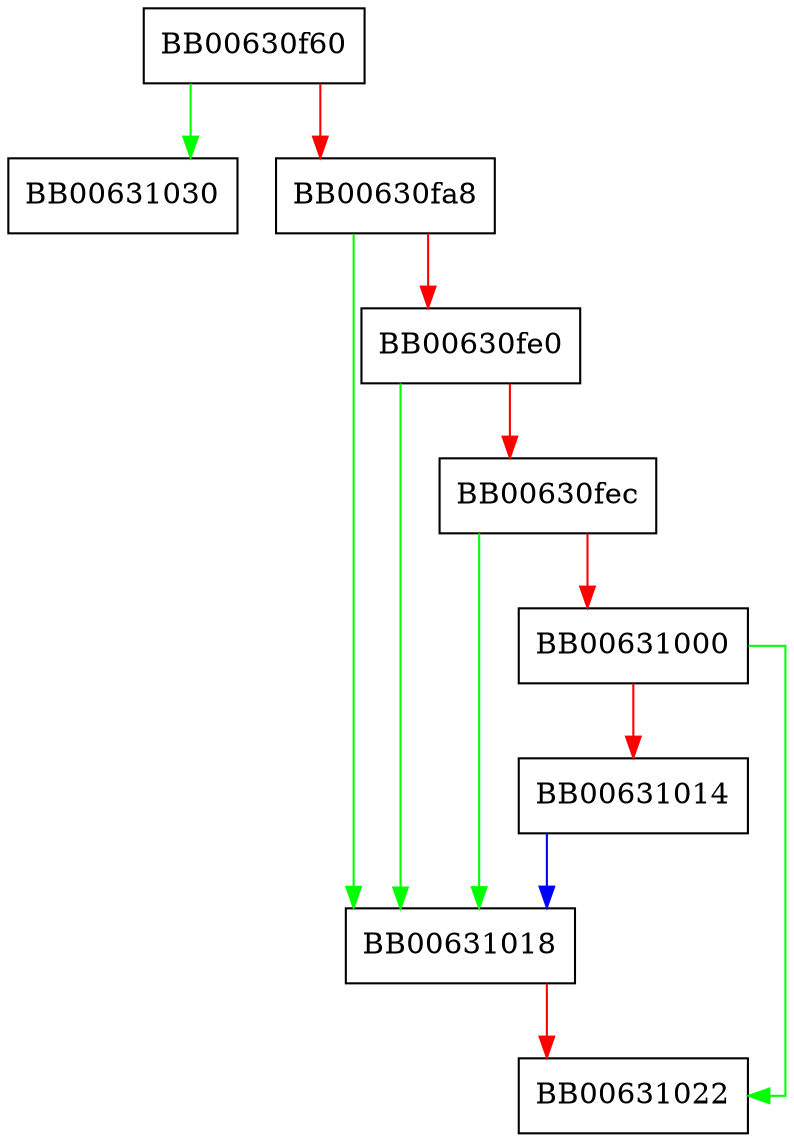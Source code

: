 digraph rsa_pkey_import_from {
  node [shape="box"];
  graph [splines=ortho];
  BB00630f60 -> BB00631030 [color="green"];
  BB00630f60 -> BB00630fa8 [color="red"];
  BB00630fa8 -> BB00631018 [color="green"];
  BB00630fa8 -> BB00630fe0 [color="red"];
  BB00630fe0 -> BB00631018 [color="green"];
  BB00630fe0 -> BB00630fec [color="red"];
  BB00630fec -> BB00631018 [color="green"];
  BB00630fec -> BB00631000 [color="red"];
  BB00631000 -> BB00631022 [color="green"];
  BB00631000 -> BB00631014 [color="red"];
  BB00631014 -> BB00631018 [color="blue"];
  BB00631018 -> BB00631022 [color="red"];
}